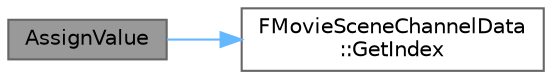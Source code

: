 digraph "AssignValue"
{
 // INTERACTIVE_SVG=YES
 // LATEX_PDF_SIZE
  bgcolor="transparent";
  edge [fontname=Helvetica,fontsize=10,labelfontname=Helvetica,labelfontsize=10];
  node [fontname=Helvetica,fontsize=10,shape=box,height=0.2,width=0.4];
  rankdir="LR";
  Node1 [id="Node000001",label="AssignValue",height=0.2,width=0.4,color="gray40", fillcolor="grey60", style="filled", fontcolor="black",tooltip="Particle section, for particle toggling and triggering."];
  Node1 -> Node2 [id="edge1_Node000001_Node000002",color="steelblue1",style="solid",tooltip=" "];
  Node2 [id="Node000002",label="FMovieSceneChannelData\l::GetIndex",height=0.2,width=0.4,color="grey40", fillcolor="white", style="filled",URL="$dd/d50/structFMovieSceneChannelData.html#a61473f2265fc1adb2e2bc89a71966b0c",tooltip="Attempt to retrieve the index of key from its handle."];
}
